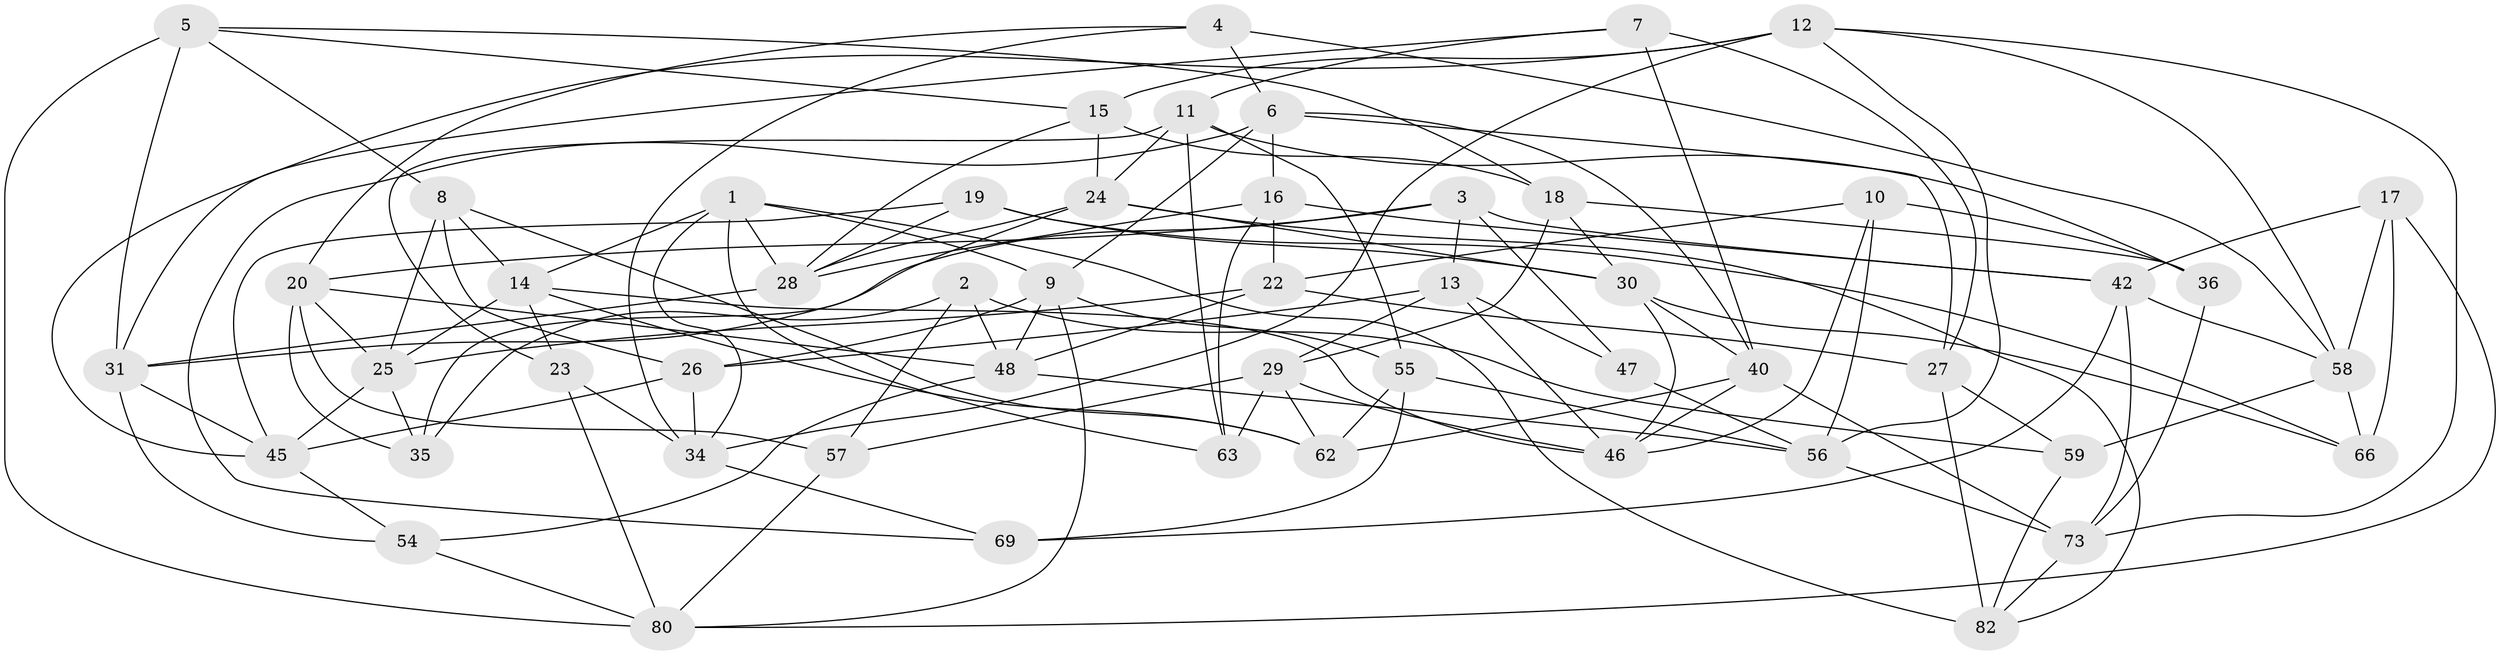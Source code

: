 // original degree distribution, {4: 1.0}
// Generated by graph-tools (version 1.1) at 2025/42/03/06/25 10:42:25]
// undirected, 52 vertices, 133 edges
graph export_dot {
graph [start="1"]
  node [color=gray90,style=filled];
  1 [super="+43"];
  2;
  3 [super="+70"];
  4;
  5 [super="+38"];
  6 [super="+50"];
  7;
  8 [super="+44"];
  9 [super="+88"];
  10;
  11 [super="+21"];
  12 [super="+81"];
  13 [super="+41"];
  14 [super="+77"];
  15 [super="+67"];
  16 [super="+32"];
  17 [super="+52"];
  18 [super="+53"];
  19;
  20 [super="+64"];
  22 [super="+61"];
  23;
  24 [super="+33"];
  25 [super="+74"];
  26 [super="+39"];
  27 [super="+51"];
  28 [super="+49"];
  29 [super="+37"];
  30 [super="+65"];
  31 [super="+90"];
  34 [super="+76"];
  35;
  36;
  40 [super="+68"];
  42 [super="+85"];
  45 [super="+60"];
  46 [super="+78"];
  47;
  48 [super="+75"];
  54;
  55 [super="+79"];
  56 [super="+89"];
  57;
  58 [super="+83"];
  59;
  62 [super="+72"];
  63;
  66 [super="+71"];
  69;
  73 [super="+86"];
  80 [super="+87"];
  82 [super="+84"];
  1 -- 82;
  1 -- 34;
  1 -- 14;
  1 -- 63;
  1 -- 28;
  1 -- 9;
  2 -- 57;
  2 -- 59;
  2 -- 48;
  2 -- 35;
  3 -- 13;
  3 -- 47 [weight=2];
  3 -- 20;
  3 -- 31;
  3 -- 42;
  4 -- 20;
  4 -- 6;
  4 -- 58;
  4 -- 34;
  5 -- 80;
  5 -- 15;
  5 -- 31;
  5 -- 8 [weight=2];
  5 -- 18;
  6 -- 40;
  6 -- 9;
  6 -- 27;
  6 -- 69;
  6 -- 16;
  7 -- 27;
  7 -- 40;
  7 -- 11;
  7 -- 31;
  8 -- 26;
  8 -- 25;
  8 -- 14;
  8 -- 62;
  9 -- 26;
  9 -- 55;
  9 -- 80;
  9 -- 48;
  10 -- 36;
  10 -- 22;
  10 -- 56;
  10 -- 46;
  11 -- 63;
  11 -- 24;
  11 -- 36;
  11 -- 23;
  11 -- 55;
  12 -- 45;
  12 -- 15;
  12 -- 73;
  12 -- 34;
  12 -- 56;
  12 -- 58;
  13 -- 46;
  13 -- 26 [weight=2];
  13 -- 29;
  13 -- 47;
  14 -- 46;
  14 -- 23;
  14 -- 25;
  14 -- 62;
  15 -- 18 [weight=2];
  15 -- 24;
  15 -- 28;
  16 -- 63;
  16 -- 22 [weight=2];
  16 -- 42;
  16 -- 28;
  17 -- 66 [weight=3];
  17 -- 80;
  17 -- 42;
  17 -- 58;
  18 -- 36;
  18 -- 29;
  18 -- 30;
  19 -- 30;
  19 -- 28;
  19 -- 66;
  19 -- 45;
  20 -- 25;
  20 -- 48;
  20 -- 57;
  20 -- 35;
  22 -- 48;
  22 -- 25;
  22 -- 27;
  23 -- 80;
  23 -- 34;
  24 -- 35;
  24 -- 82;
  24 -- 30;
  24 -- 28;
  25 -- 35;
  25 -- 45;
  26 -- 45;
  26 -- 34;
  27 -- 82 [weight=2];
  27 -- 59;
  28 -- 31;
  29 -- 57;
  29 -- 63;
  29 -- 62;
  29 -- 46;
  30 -- 40;
  30 -- 66;
  30 -- 46;
  31 -- 45;
  31 -- 54;
  34 -- 69;
  36 -- 73;
  40 -- 62;
  40 -- 46;
  40 -- 73;
  42 -- 73;
  42 -- 69;
  42 -- 58;
  45 -- 54;
  47 -- 56;
  48 -- 56;
  48 -- 54;
  54 -- 80;
  55 -- 69;
  55 -- 62 [weight=2];
  55 -- 56;
  56 -- 73;
  57 -- 80;
  58 -- 59;
  58 -- 66;
  59 -- 82;
  73 -- 82;
}

